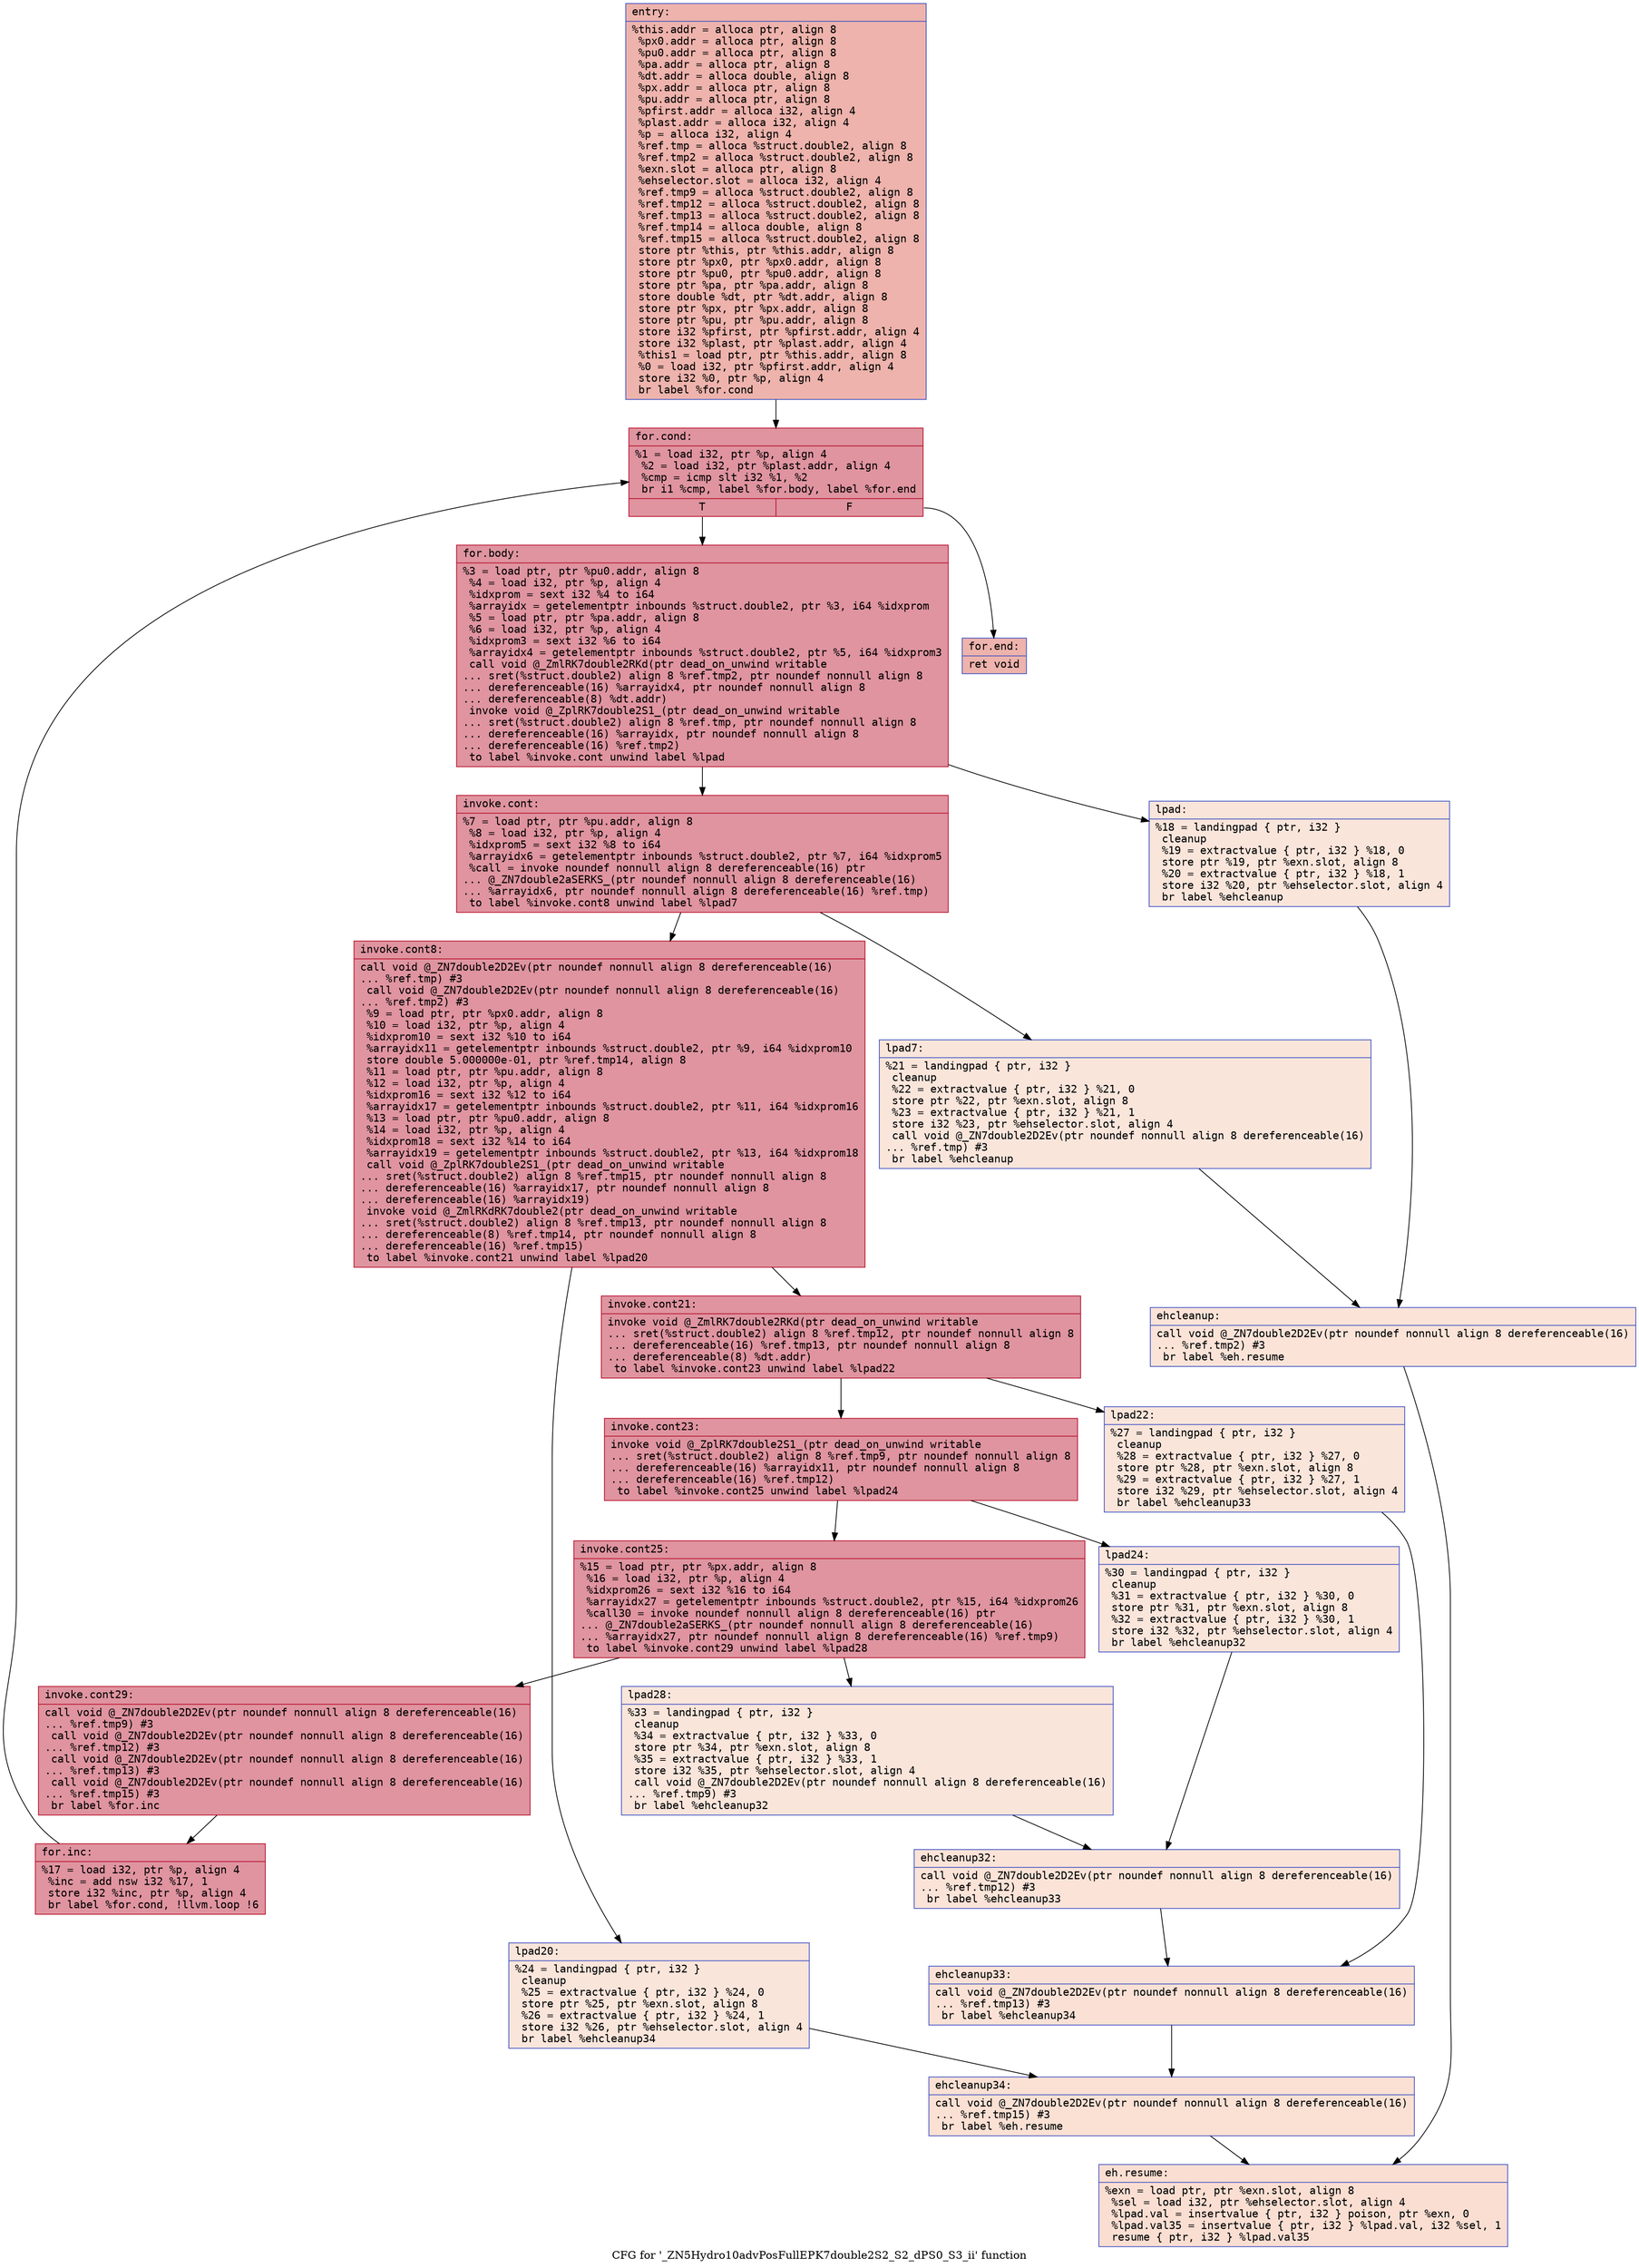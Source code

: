 digraph "CFG for '_ZN5Hydro10advPosFullEPK7double2S2_S2_dPS0_S3_ii' function" {
	label="CFG for '_ZN5Hydro10advPosFullEPK7double2S2_S2_dPS0_S3_ii' function";

	Node0x5618698cbbe0 [shape=record,color="#3d50c3ff", style=filled, fillcolor="#d6524470" fontname="Courier",label="{entry:\l|  %this.addr = alloca ptr, align 8\l  %px0.addr = alloca ptr, align 8\l  %pu0.addr = alloca ptr, align 8\l  %pa.addr = alloca ptr, align 8\l  %dt.addr = alloca double, align 8\l  %px.addr = alloca ptr, align 8\l  %pu.addr = alloca ptr, align 8\l  %pfirst.addr = alloca i32, align 4\l  %plast.addr = alloca i32, align 4\l  %p = alloca i32, align 4\l  %ref.tmp = alloca %struct.double2, align 8\l  %ref.tmp2 = alloca %struct.double2, align 8\l  %exn.slot = alloca ptr, align 8\l  %ehselector.slot = alloca i32, align 4\l  %ref.tmp9 = alloca %struct.double2, align 8\l  %ref.tmp12 = alloca %struct.double2, align 8\l  %ref.tmp13 = alloca %struct.double2, align 8\l  %ref.tmp14 = alloca double, align 8\l  %ref.tmp15 = alloca %struct.double2, align 8\l  store ptr %this, ptr %this.addr, align 8\l  store ptr %px0, ptr %px0.addr, align 8\l  store ptr %pu0, ptr %pu0.addr, align 8\l  store ptr %pa, ptr %pa.addr, align 8\l  store double %dt, ptr %dt.addr, align 8\l  store ptr %px, ptr %px.addr, align 8\l  store ptr %pu, ptr %pu.addr, align 8\l  store i32 %pfirst, ptr %pfirst.addr, align 4\l  store i32 %plast, ptr %plast.addr, align 4\l  %this1 = load ptr, ptr %this.addr, align 8\l  %0 = load i32, ptr %pfirst.addr, align 4\l  store i32 %0, ptr %p, align 4\l  br label %for.cond\l}"];
	Node0x5618698cbbe0 -> Node0x5618698cd2c0[tooltip="entry -> for.cond\nProbability 100.00%" ];
	Node0x5618698cd2c0 [shape=record,color="#b70d28ff", style=filled, fillcolor="#b70d2870" fontname="Courier",label="{for.cond:\l|  %1 = load i32, ptr %p, align 4\l  %2 = load i32, ptr %plast.addr, align 4\l  %cmp = icmp slt i32 %1, %2\l  br i1 %cmp, label %for.body, label %for.end\l|{<s0>T|<s1>F}}"];
	Node0x5618698cd2c0:s0 -> Node0x5618698cd4d0[tooltip="for.cond -> for.body\nProbability 96.88%" ];
	Node0x5618698cd2c0:s1 -> Node0x5618698cd550[tooltip="for.cond -> for.end\nProbability 3.12%" ];
	Node0x5618698cd4d0 [shape=record,color="#b70d28ff", style=filled, fillcolor="#b70d2870" fontname="Courier",label="{for.body:\l|  %3 = load ptr, ptr %pu0.addr, align 8\l  %4 = load i32, ptr %p, align 4\l  %idxprom = sext i32 %4 to i64\l  %arrayidx = getelementptr inbounds %struct.double2, ptr %3, i64 %idxprom\l  %5 = load ptr, ptr %pa.addr, align 8\l  %6 = load i32, ptr %p, align 4\l  %idxprom3 = sext i32 %6 to i64\l  %arrayidx4 = getelementptr inbounds %struct.double2, ptr %5, i64 %idxprom3\l  call void @_ZmlRK7double2RKd(ptr dead_on_unwind writable\l... sret(%struct.double2) align 8 %ref.tmp2, ptr noundef nonnull align 8\l... dereferenceable(16) %arrayidx4, ptr noundef nonnull align 8\l... dereferenceable(8) %dt.addr)\l  invoke void @_ZplRK7double2S1_(ptr dead_on_unwind writable\l... sret(%struct.double2) align 8 %ref.tmp, ptr noundef nonnull align 8\l... dereferenceable(16) %arrayidx, ptr noundef nonnull align 8\l... dereferenceable(16) %ref.tmp2)\l          to label %invoke.cont unwind label %lpad\l}"];
	Node0x5618698cd4d0 -> Node0x5618698cdc30[tooltip="for.body -> invoke.cont\nProbability 100.00%" ];
	Node0x5618698cd4d0 -> Node0x5618698cdc80[tooltip="for.body -> lpad\nProbability 0.00%" ];
	Node0x5618698cdc30 [shape=record,color="#b70d28ff", style=filled, fillcolor="#b70d2870" fontname="Courier",label="{invoke.cont:\l|  %7 = load ptr, ptr %pu.addr, align 8\l  %8 = load i32, ptr %p, align 4\l  %idxprom5 = sext i32 %8 to i64\l  %arrayidx6 = getelementptr inbounds %struct.double2, ptr %7, i64 %idxprom5\l  %call = invoke noundef nonnull align 8 dereferenceable(16) ptr\l... @_ZN7double2aSERKS_(ptr noundef nonnull align 8 dereferenceable(16)\l... %arrayidx6, ptr noundef nonnull align 8 dereferenceable(16) %ref.tmp)\l          to label %invoke.cont8 unwind label %lpad7\l}"];
	Node0x5618698cdc30 -> Node0x5618698ce0d0[tooltip="invoke.cont -> invoke.cont8\nProbability 100.00%" ];
	Node0x5618698cdc30 -> Node0x5618698ce150[tooltip="invoke.cont -> lpad7\nProbability 0.00%" ];
	Node0x5618698ce0d0 [shape=record,color="#b70d28ff", style=filled, fillcolor="#b70d2870" fontname="Courier",label="{invoke.cont8:\l|  call void @_ZN7double2D2Ev(ptr noundef nonnull align 8 dereferenceable(16)\l... %ref.tmp) #3\l  call void @_ZN7double2D2Ev(ptr noundef nonnull align 8 dereferenceable(16)\l... %ref.tmp2) #3\l  %9 = load ptr, ptr %px0.addr, align 8\l  %10 = load i32, ptr %p, align 4\l  %idxprom10 = sext i32 %10 to i64\l  %arrayidx11 = getelementptr inbounds %struct.double2, ptr %9, i64 %idxprom10\l  store double 5.000000e-01, ptr %ref.tmp14, align 8\l  %11 = load ptr, ptr %pu.addr, align 8\l  %12 = load i32, ptr %p, align 4\l  %idxprom16 = sext i32 %12 to i64\l  %arrayidx17 = getelementptr inbounds %struct.double2, ptr %11, i64 %idxprom16\l  %13 = load ptr, ptr %pu0.addr, align 8\l  %14 = load i32, ptr %p, align 4\l  %idxprom18 = sext i32 %14 to i64\l  %arrayidx19 = getelementptr inbounds %struct.double2, ptr %13, i64 %idxprom18\l  call void @_ZplRK7double2S1_(ptr dead_on_unwind writable\l... sret(%struct.double2) align 8 %ref.tmp15, ptr noundef nonnull align 8\l... dereferenceable(16) %arrayidx17, ptr noundef nonnull align 8\l... dereferenceable(16) %arrayidx19)\l  invoke void @_ZmlRKdRK7double2(ptr dead_on_unwind writable\l... sret(%struct.double2) align 8 %ref.tmp13, ptr noundef nonnull align 8\l... dereferenceable(8) %ref.tmp14, ptr noundef nonnull align 8\l... dereferenceable(16) %ref.tmp15)\l          to label %invoke.cont21 unwind label %lpad20\l}"];
	Node0x5618698ce0d0 -> Node0x56186989a180[tooltip="invoke.cont8 -> invoke.cont21\nProbability 100.00%" ];
	Node0x5618698ce0d0 -> Node0x5618698cf0a0[tooltip="invoke.cont8 -> lpad20\nProbability 0.00%" ];
	Node0x56186989a180 [shape=record,color="#b70d28ff", style=filled, fillcolor="#b70d2870" fontname="Courier",label="{invoke.cont21:\l|  invoke void @_ZmlRK7double2RKd(ptr dead_on_unwind writable\l... sret(%struct.double2) align 8 %ref.tmp12, ptr noundef nonnull align 8\l... dereferenceable(16) %ref.tmp13, ptr noundef nonnull align 8\l... dereferenceable(8) %dt.addr)\l          to label %invoke.cont23 unwind label %lpad22\l}"];
	Node0x56186989a180 -> Node0x5618698cf290[tooltip="invoke.cont21 -> invoke.cont23\nProbability 100.00%" ];
	Node0x56186989a180 -> Node0x5618698cf2e0[tooltip="invoke.cont21 -> lpad22\nProbability 0.00%" ];
	Node0x5618698cf290 [shape=record,color="#b70d28ff", style=filled, fillcolor="#b70d2870" fontname="Courier",label="{invoke.cont23:\l|  invoke void @_ZplRK7double2S1_(ptr dead_on_unwind writable\l... sret(%struct.double2) align 8 %ref.tmp9, ptr noundef nonnull align 8\l... dereferenceable(16) %arrayidx11, ptr noundef nonnull align 8\l... dereferenceable(16) %ref.tmp12)\l          to label %invoke.cont25 unwind label %lpad24\l}"];
	Node0x5618698cf290 -> Node0x5618698cf4e0[tooltip="invoke.cont23 -> invoke.cont25\nProbability 100.00%" ];
	Node0x5618698cf290 -> Node0x5618698cf530[tooltip="invoke.cont23 -> lpad24\nProbability 0.00%" ];
	Node0x5618698cf4e0 [shape=record,color="#b70d28ff", style=filled, fillcolor="#b70d2870" fontname="Courier",label="{invoke.cont25:\l|  %15 = load ptr, ptr %px.addr, align 8\l  %16 = load i32, ptr %p, align 4\l  %idxprom26 = sext i32 %16 to i64\l  %arrayidx27 = getelementptr inbounds %struct.double2, ptr %15, i64 %idxprom26\l  %call30 = invoke noundef nonnull align 8 dereferenceable(16) ptr\l... @_ZN7double2aSERKS_(ptr noundef nonnull align 8 dereferenceable(16)\l... %arrayidx27, ptr noundef nonnull align 8 dereferenceable(16) %ref.tmp9)\l          to label %invoke.cont29 unwind label %lpad28\l}"];
	Node0x5618698cf4e0 -> Node0x5618698cf9e0[tooltip="invoke.cont25 -> invoke.cont29\nProbability 100.00%" ];
	Node0x5618698cf4e0 -> Node0x5618698cfa60[tooltip="invoke.cont25 -> lpad28\nProbability 0.00%" ];
	Node0x5618698cf9e0 [shape=record,color="#b70d28ff", style=filled, fillcolor="#b70d2870" fontname="Courier",label="{invoke.cont29:\l|  call void @_ZN7double2D2Ev(ptr noundef nonnull align 8 dereferenceable(16)\l... %ref.tmp9) #3\l  call void @_ZN7double2D2Ev(ptr noundef nonnull align 8 dereferenceable(16)\l... %ref.tmp12) #3\l  call void @_ZN7double2D2Ev(ptr noundef nonnull align 8 dereferenceable(16)\l... %ref.tmp13) #3\l  call void @_ZN7double2D2Ev(ptr noundef nonnull align 8 dereferenceable(16)\l... %ref.tmp15) #3\l  br label %for.inc\l}"];
	Node0x5618698cf9e0 -> Node0x5618698d00f0[tooltip="invoke.cont29 -> for.inc\nProbability 100.00%" ];
	Node0x5618698d00f0 [shape=record,color="#b70d28ff", style=filled, fillcolor="#b70d2870" fontname="Courier",label="{for.inc:\l|  %17 = load i32, ptr %p, align 4\l  %inc = add nsw i32 %17, 1\l  store i32 %inc, ptr %p, align 4\l  br label %for.cond, !llvm.loop !6\l}"];
	Node0x5618698d00f0 -> Node0x5618698cd2c0[tooltip="for.inc -> for.cond\nProbability 100.00%" ];
	Node0x5618698cdc80 [shape=record,color="#3d50c3ff", style=filled, fillcolor="#f4c5ad70" fontname="Courier",label="{lpad:\l|  %18 = landingpad \{ ptr, i32 \}\l          cleanup\l  %19 = extractvalue \{ ptr, i32 \} %18, 0\l  store ptr %19, ptr %exn.slot, align 8\l  %20 = extractvalue \{ ptr, i32 \} %18, 1\l  store i32 %20, ptr %ehselector.slot, align 4\l  br label %ehcleanup\l}"];
	Node0x5618698cdc80 -> Node0x5618698d06b0[tooltip="lpad -> ehcleanup\nProbability 100.00%" ];
	Node0x5618698ce150 [shape=record,color="#3d50c3ff", style=filled, fillcolor="#f4c5ad70" fontname="Courier",label="{lpad7:\l|  %21 = landingpad \{ ptr, i32 \}\l          cleanup\l  %22 = extractvalue \{ ptr, i32 \} %21, 0\l  store ptr %22, ptr %exn.slot, align 8\l  %23 = extractvalue \{ ptr, i32 \} %21, 1\l  store i32 %23, ptr %ehselector.slot, align 4\l  call void @_ZN7double2D2Ev(ptr noundef nonnull align 8 dereferenceable(16)\l... %ref.tmp) #3\l  br label %ehcleanup\l}"];
	Node0x5618698ce150 -> Node0x5618698d06b0[tooltip="lpad7 -> ehcleanup\nProbability 100.00%" ];
	Node0x5618698d06b0 [shape=record,color="#3d50c3ff", style=filled, fillcolor="#f6bfa670" fontname="Courier",label="{ehcleanup:\l|  call void @_ZN7double2D2Ev(ptr noundef nonnull align 8 dereferenceable(16)\l... %ref.tmp2) #3\l  br label %eh.resume\l}"];
	Node0x5618698d06b0 -> Node0x5618698d0ca0[tooltip="ehcleanup -> eh.resume\nProbability 100.00%" ];
	Node0x5618698cf0a0 [shape=record,color="#3d50c3ff", style=filled, fillcolor="#f4c5ad70" fontname="Courier",label="{lpad20:\l|  %24 = landingpad \{ ptr, i32 \}\l          cleanup\l  %25 = extractvalue \{ ptr, i32 \} %24, 0\l  store ptr %25, ptr %exn.slot, align 8\l  %26 = extractvalue \{ ptr, i32 \} %24, 1\l  store i32 %26, ptr %ehselector.slot, align 4\l  br label %ehcleanup34\l}"];
	Node0x5618698cf0a0 -> Node0x5618698d0ff0[tooltip="lpad20 -> ehcleanup34\nProbability 100.00%" ];
	Node0x5618698cf2e0 [shape=record,color="#3d50c3ff", style=filled, fillcolor="#f4c5ad70" fontname="Courier",label="{lpad22:\l|  %27 = landingpad \{ ptr, i32 \}\l          cleanup\l  %28 = extractvalue \{ ptr, i32 \} %27, 0\l  store ptr %28, ptr %exn.slot, align 8\l  %29 = extractvalue \{ ptr, i32 \} %27, 1\l  store i32 %29, ptr %ehselector.slot, align 4\l  br label %ehcleanup33\l}"];
	Node0x5618698cf2e0 -> Node0x5618698d13c0[tooltip="lpad22 -> ehcleanup33\nProbability 100.00%" ];
	Node0x5618698cf530 [shape=record,color="#3d50c3ff", style=filled, fillcolor="#f4c5ad70" fontname="Courier",label="{lpad24:\l|  %30 = landingpad \{ ptr, i32 \}\l          cleanup\l  %31 = extractvalue \{ ptr, i32 \} %30, 0\l  store ptr %31, ptr %exn.slot, align 8\l  %32 = extractvalue \{ ptr, i32 \} %30, 1\l  store i32 %32, ptr %ehselector.slot, align 4\l  br label %ehcleanup32\l}"];
	Node0x5618698cf530 -> Node0x5618698d1790[tooltip="lpad24 -> ehcleanup32\nProbability 100.00%" ];
	Node0x5618698cfa60 [shape=record,color="#3d50c3ff", style=filled, fillcolor="#f4c5ad70" fontname="Courier",label="{lpad28:\l|  %33 = landingpad \{ ptr, i32 \}\l          cleanup\l  %34 = extractvalue \{ ptr, i32 \} %33, 0\l  store ptr %34, ptr %exn.slot, align 8\l  %35 = extractvalue \{ ptr, i32 \} %33, 1\l  store i32 %35, ptr %ehselector.slot, align 4\l  call void @_ZN7double2D2Ev(ptr noundef nonnull align 8 dereferenceable(16)\l... %ref.tmp9) #3\l  br label %ehcleanup32\l}"];
	Node0x5618698cfa60 -> Node0x5618698d1790[tooltip="lpad28 -> ehcleanup32\nProbability 100.00%" ];
	Node0x5618698d1790 [shape=record,color="#3d50c3ff", style=filled, fillcolor="#f6bfa670" fontname="Courier",label="{ehcleanup32:\l|  call void @_ZN7double2D2Ev(ptr noundef nonnull align 8 dereferenceable(16)\l... %ref.tmp12) #3\l  br label %ehcleanup33\l}"];
	Node0x5618698d1790 -> Node0x5618698d13c0[tooltip="ehcleanup32 -> ehcleanup33\nProbability 100.00%" ];
	Node0x5618698d13c0 [shape=record,color="#3d50c3ff", style=filled, fillcolor="#f7bca170" fontname="Courier",label="{ehcleanup33:\l|  call void @_ZN7double2D2Ev(ptr noundef nonnull align 8 dereferenceable(16)\l... %ref.tmp13) #3\l  br label %ehcleanup34\l}"];
	Node0x5618698d13c0 -> Node0x5618698d0ff0[tooltip="ehcleanup33 -> ehcleanup34\nProbability 100.00%" ];
	Node0x5618698d0ff0 [shape=record,color="#3d50c3ff", style=filled, fillcolor="#f7b99e70" fontname="Courier",label="{ehcleanup34:\l|  call void @_ZN7double2D2Ev(ptr noundef nonnull align 8 dereferenceable(16)\l... %ref.tmp15) #3\l  br label %eh.resume\l}"];
	Node0x5618698d0ff0 -> Node0x5618698d0ca0[tooltip="ehcleanup34 -> eh.resume\nProbability 100.00%" ];
	Node0x5618698cd550 [shape=record,color="#3d50c3ff", style=filled, fillcolor="#d6524470" fontname="Courier",label="{for.end:\l|  ret void\l}"];
	Node0x5618698d0ca0 [shape=record,color="#3d50c3ff", style=filled, fillcolor="#f7b59970" fontname="Courier",label="{eh.resume:\l|  %exn = load ptr, ptr %exn.slot, align 8\l  %sel = load i32, ptr %ehselector.slot, align 4\l  %lpad.val = insertvalue \{ ptr, i32 \} poison, ptr %exn, 0\l  %lpad.val35 = insertvalue \{ ptr, i32 \} %lpad.val, i32 %sel, 1\l  resume \{ ptr, i32 \} %lpad.val35\l}"];
}
